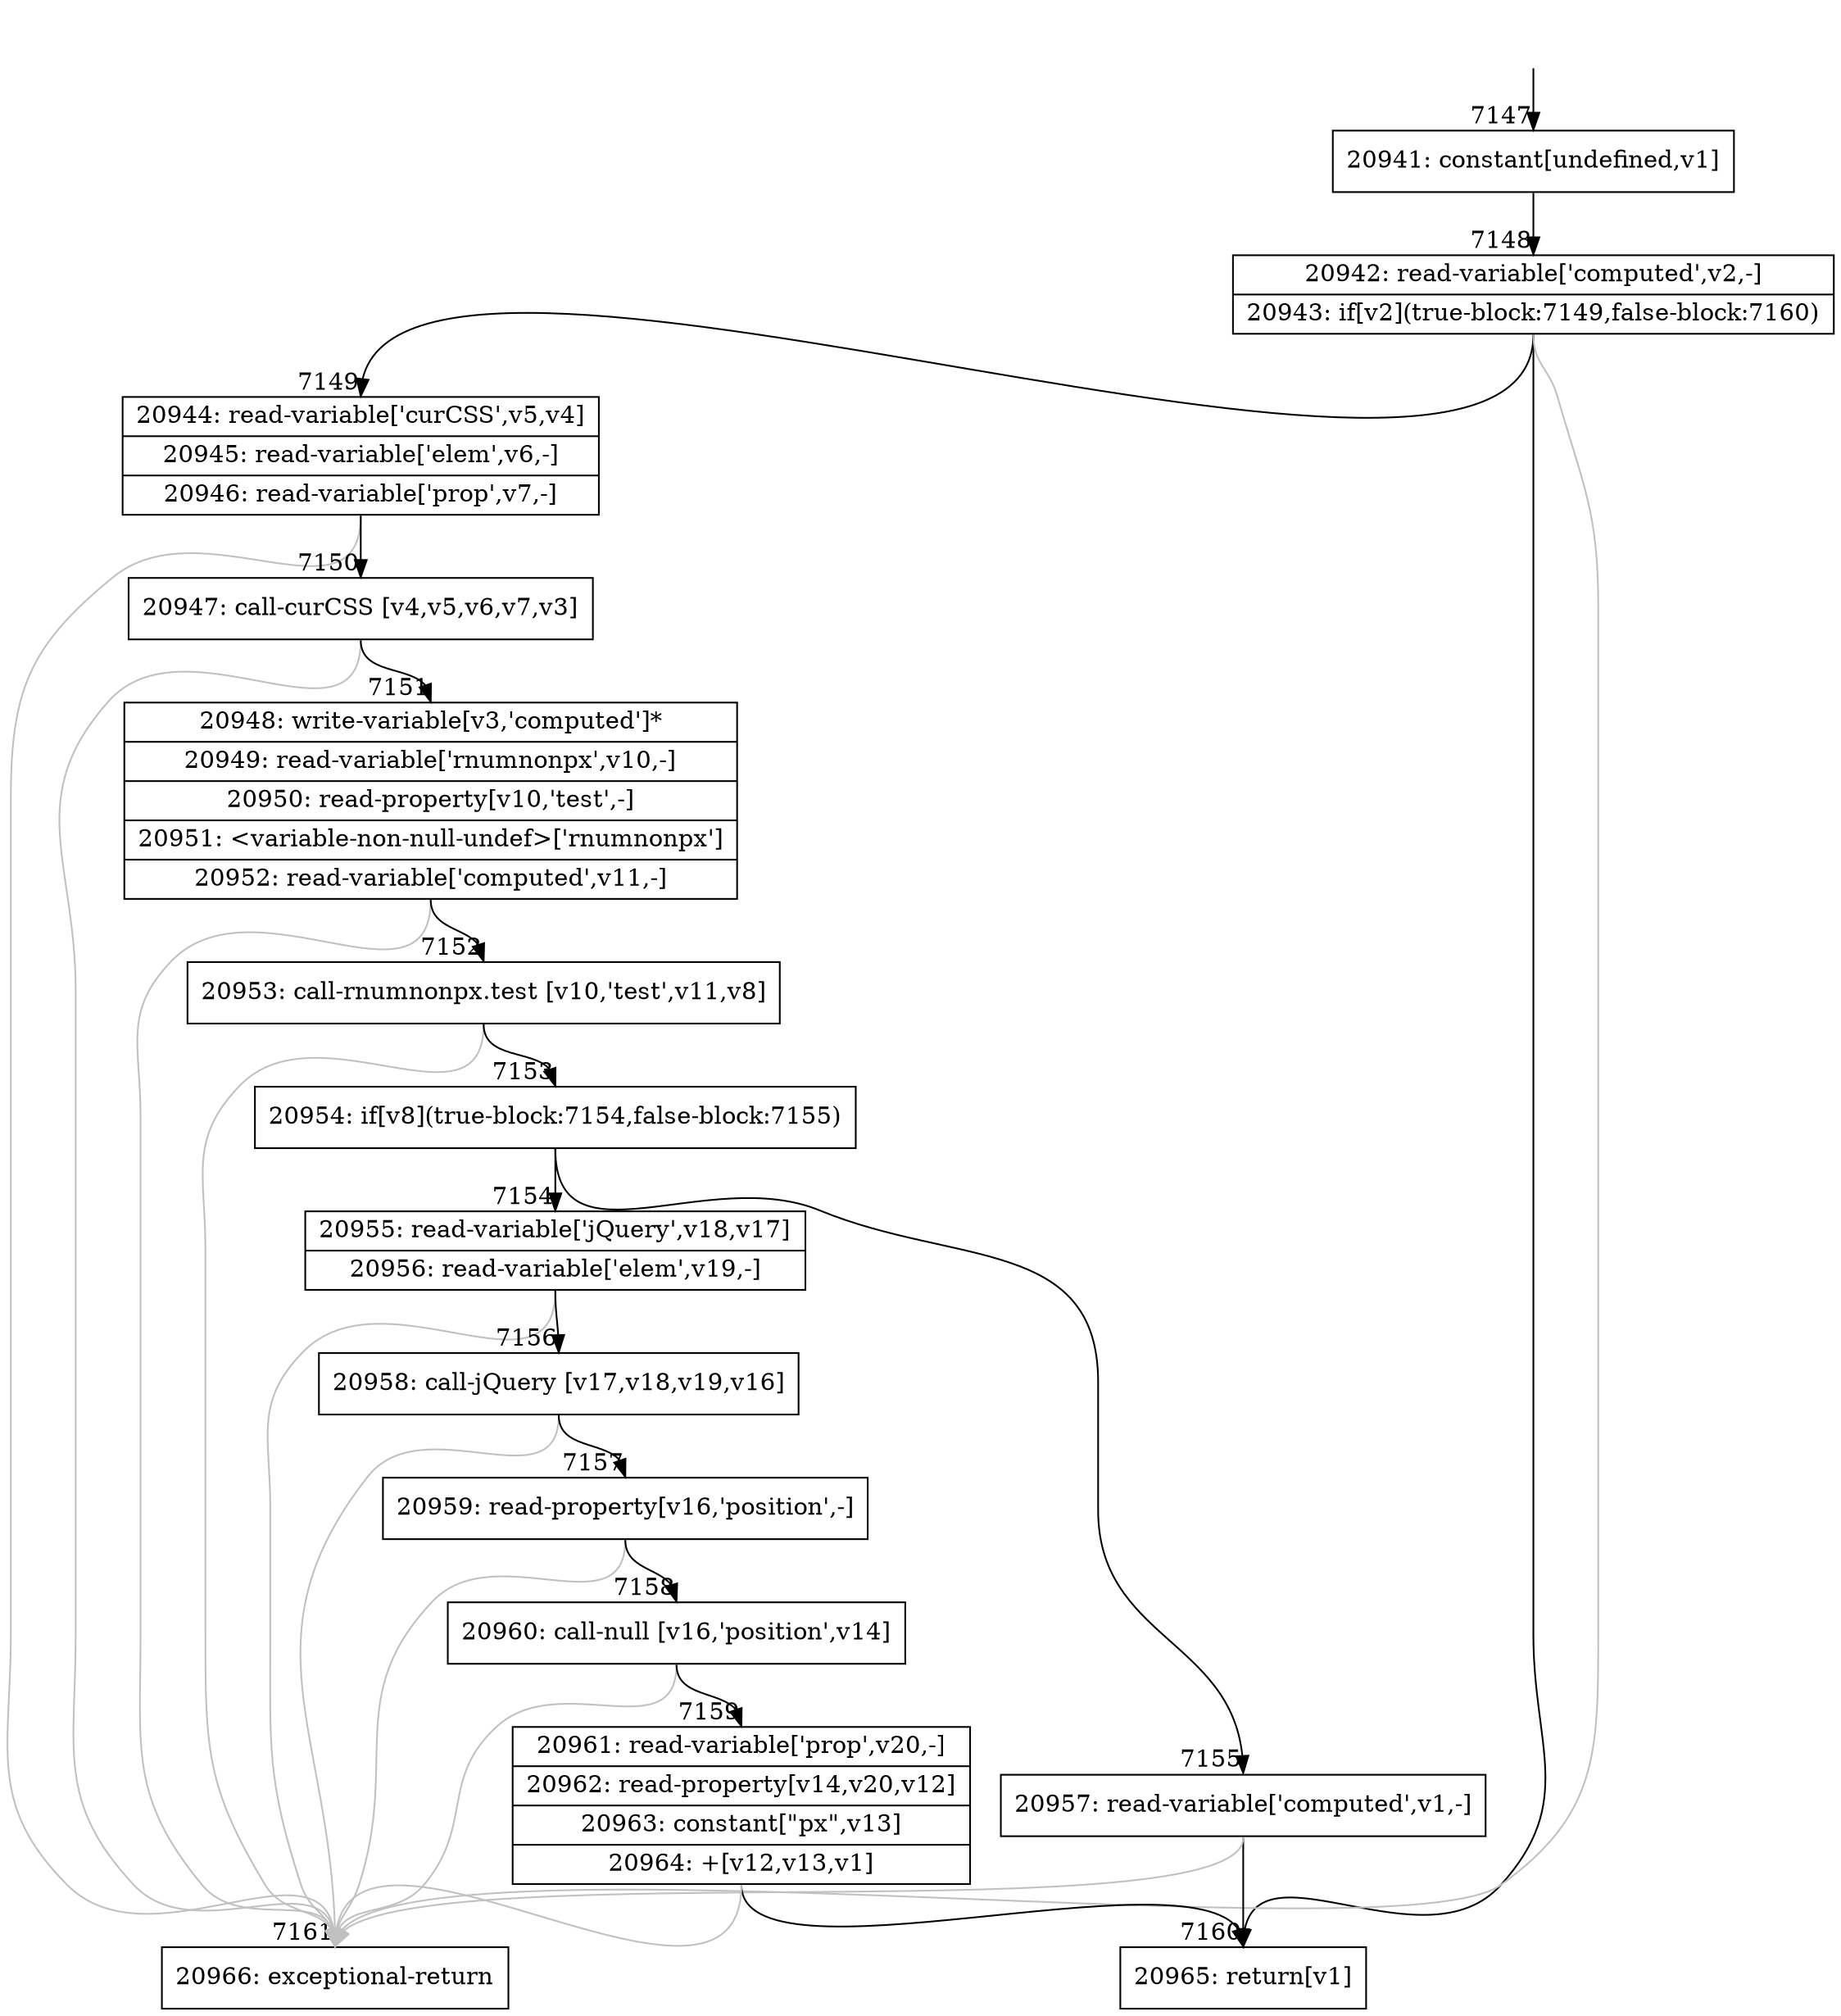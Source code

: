 digraph {
rankdir="TD"
BB_entry448[shape=none,label=""];
BB_entry448 -> BB7147 [tailport=s, headport=n, headlabel="    7147"]
BB7147 [shape=record label="{20941: constant[undefined,v1]}" ] 
BB7147 -> BB7148 [tailport=s, headport=n, headlabel="      7148"]
BB7148 [shape=record label="{20942: read-variable['computed',v2,-]|20943: if[v2](true-block:7149,false-block:7160)}" ] 
BB7148 -> BB7149 [tailport=s, headport=n, headlabel="      7149"]
BB7148 -> BB7160 [tailport=s, headport=n, headlabel="      7160"]
BB7148 -> BB7161 [tailport=s, headport=n, color=gray, headlabel="      7161"]
BB7149 [shape=record label="{20944: read-variable['curCSS',v5,v4]|20945: read-variable['elem',v6,-]|20946: read-variable['prop',v7,-]}" ] 
BB7149 -> BB7150 [tailport=s, headport=n, headlabel="      7150"]
BB7149 -> BB7161 [tailport=s, headport=n, color=gray]
BB7150 [shape=record label="{20947: call-curCSS [v4,v5,v6,v7,v3]}" ] 
BB7150 -> BB7151 [tailport=s, headport=n, headlabel="      7151"]
BB7150 -> BB7161 [tailport=s, headport=n, color=gray]
BB7151 [shape=record label="{20948: write-variable[v3,'computed']*|20949: read-variable['rnumnonpx',v10,-]|20950: read-property[v10,'test',-]|20951: \<variable-non-null-undef\>['rnumnonpx']|20952: read-variable['computed',v11,-]}" ] 
BB7151 -> BB7152 [tailport=s, headport=n, headlabel="      7152"]
BB7151 -> BB7161 [tailport=s, headport=n, color=gray]
BB7152 [shape=record label="{20953: call-rnumnonpx.test [v10,'test',v11,v8]}" ] 
BB7152 -> BB7153 [tailport=s, headport=n, headlabel="      7153"]
BB7152 -> BB7161 [tailport=s, headport=n, color=gray]
BB7153 [shape=record label="{20954: if[v8](true-block:7154,false-block:7155)}" ] 
BB7153 -> BB7154 [tailport=s, headport=n, headlabel="      7154"]
BB7153 -> BB7155 [tailport=s, headport=n, headlabel="      7155"]
BB7154 [shape=record label="{20955: read-variable['jQuery',v18,v17]|20956: read-variable['elem',v19,-]}" ] 
BB7154 -> BB7156 [tailport=s, headport=n, headlabel="      7156"]
BB7154 -> BB7161 [tailport=s, headport=n, color=gray]
BB7155 [shape=record label="{20957: read-variable['computed',v1,-]}" ] 
BB7155 -> BB7160 [tailport=s, headport=n]
BB7155 -> BB7161 [tailport=s, headport=n, color=gray]
BB7156 [shape=record label="{20958: call-jQuery [v17,v18,v19,v16]}" ] 
BB7156 -> BB7157 [tailport=s, headport=n, headlabel="      7157"]
BB7156 -> BB7161 [tailport=s, headport=n, color=gray]
BB7157 [shape=record label="{20959: read-property[v16,'position',-]}" ] 
BB7157 -> BB7158 [tailport=s, headport=n, headlabel="      7158"]
BB7157 -> BB7161 [tailport=s, headport=n, color=gray]
BB7158 [shape=record label="{20960: call-null [v16,'position',v14]}" ] 
BB7158 -> BB7159 [tailport=s, headport=n, headlabel="      7159"]
BB7158 -> BB7161 [tailport=s, headport=n, color=gray]
BB7159 [shape=record label="{20961: read-variable['prop',v20,-]|20962: read-property[v14,v20,v12]|20963: constant[\"px\",v13]|20964: +[v12,v13,v1]}" ] 
BB7159 -> BB7160 [tailport=s, headport=n]
BB7159 -> BB7161 [tailport=s, headport=n, color=gray]
BB7160 [shape=record label="{20965: return[v1]}" ] 
BB7161 [shape=record label="{20966: exceptional-return}" ] 
//#$~ 7247
}
